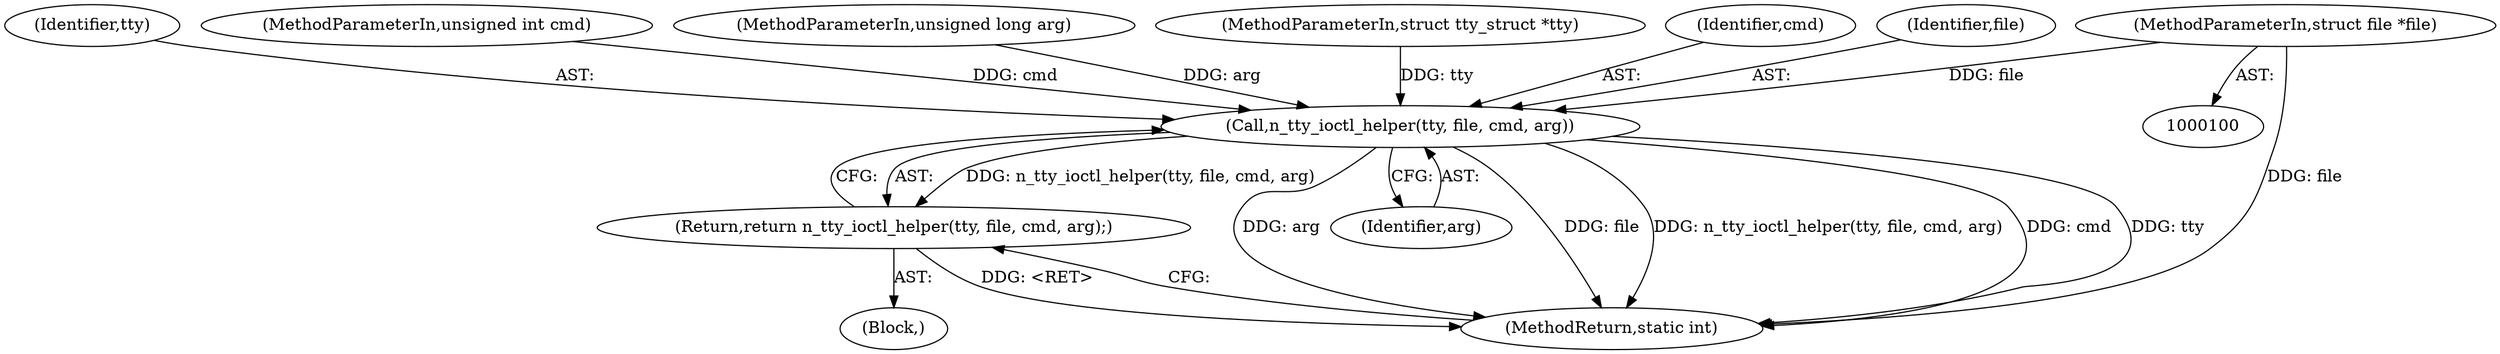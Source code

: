 digraph "0_linux_966031f340185eddd05affcf72b740549f056348@pointer" {
"1000102" [label="(MethodParameterIn,struct file *file)"];
"1000155" [label="(Call,n_tty_ioctl_helper(tty, file, cmd, arg))"];
"1000154" [label="(Return,return n_tty_ioctl_helper(tty, file, cmd, arg);)"];
"1000156" [label="(Identifier,tty)"];
"1000115" [label="(Block,)"];
"1000155" [label="(Call,n_tty_ioctl_helper(tty, file, cmd, arg))"];
"1000159" [label="(Identifier,arg)"];
"1000154" [label="(Return,return n_tty_ioctl_helper(tty, file, cmd, arg);)"];
"1000160" [label="(MethodReturn,static int)"];
"1000103" [label="(MethodParameterIn,unsigned int cmd)"];
"1000102" [label="(MethodParameterIn,struct file *file)"];
"1000104" [label="(MethodParameterIn,unsigned long arg)"];
"1000101" [label="(MethodParameterIn,struct tty_struct *tty)"];
"1000158" [label="(Identifier,cmd)"];
"1000157" [label="(Identifier,file)"];
"1000102" -> "1000100"  [label="AST: "];
"1000102" -> "1000160"  [label="DDG: file"];
"1000102" -> "1000155"  [label="DDG: file"];
"1000155" -> "1000154"  [label="AST: "];
"1000155" -> "1000159"  [label="CFG: "];
"1000156" -> "1000155"  [label="AST: "];
"1000157" -> "1000155"  [label="AST: "];
"1000158" -> "1000155"  [label="AST: "];
"1000159" -> "1000155"  [label="AST: "];
"1000154" -> "1000155"  [label="CFG: "];
"1000155" -> "1000160"  [label="DDG: arg"];
"1000155" -> "1000160"  [label="DDG: file"];
"1000155" -> "1000160"  [label="DDG: n_tty_ioctl_helper(tty, file, cmd, arg)"];
"1000155" -> "1000160"  [label="DDG: cmd"];
"1000155" -> "1000160"  [label="DDG: tty"];
"1000155" -> "1000154"  [label="DDG: n_tty_ioctl_helper(tty, file, cmd, arg)"];
"1000101" -> "1000155"  [label="DDG: tty"];
"1000103" -> "1000155"  [label="DDG: cmd"];
"1000104" -> "1000155"  [label="DDG: arg"];
"1000154" -> "1000115"  [label="AST: "];
"1000160" -> "1000154"  [label="CFG: "];
"1000154" -> "1000160"  [label="DDG: <RET>"];
}
